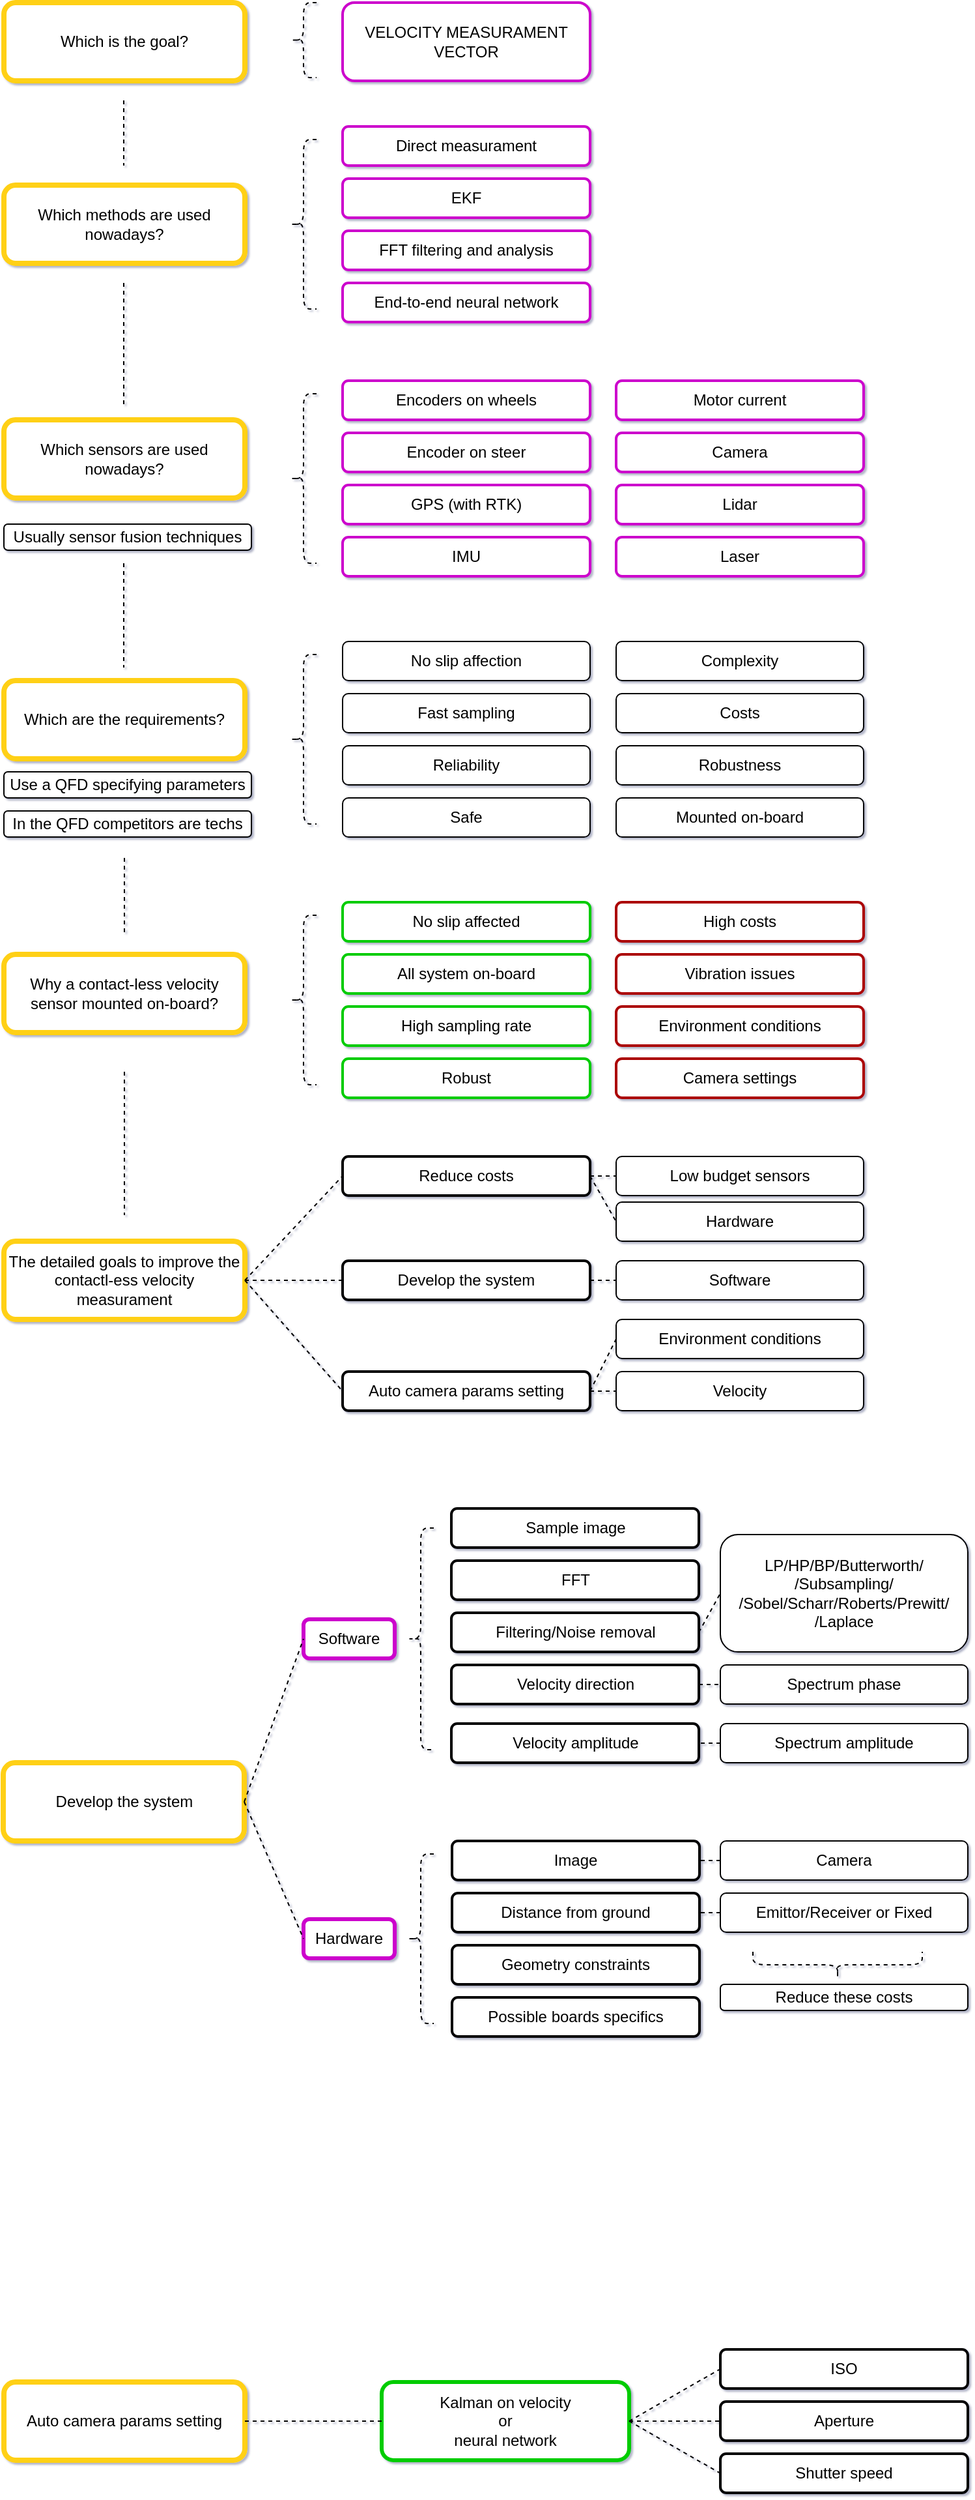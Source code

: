 <mxfile>
    <diagram id="7GuAjjzs_9jMdIzR8Z1F" name="Page-1">
        <mxGraphModel dx="1742" dy="771" grid="1" gridSize="10" guides="1" tooltips="1" connect="1" arrows="1" fold="1" page="1" pageScale="1" pageWidth="827" pageHeight="1169" background="none" math="0" shadow="1">
            <root>
                <mxCell id="0"/>
                <mxCell id="1" parent="0"/>
                <mxCell id="3" value="Which is the goal?" style="whiteSpace=wrap;html=1;rounded=1;strokeWidth=4;strokeColor=#FFD012;" parent="1" vertex="1">
                    <mxGeometry x="80" y="40" width="185" height="60" as="geometry"/>
                </mxCell>
                <mxCell id="4" value="Which methods are used nowadays?" style="whiteSpace=wrap;html=1;rounded=1;strokeWidth=4;strokeColor=#FFD012;" parent="1" vertex="1">
                    <mxGeometry x="80" y="180" width="185" height="60" as="geometry"/>
                </mxCell>
                <mxCell id="5" value="VELOCITY MEASURAMENT VECTOR" style="whiteSpace=wrap;html=1;rounded=1;strokeColor=#CC00CC;strokeWidth=2;" parent="1" vertex="1">
                    <mxGeometry x="340" y="40" width="190" height="60" as="geometry"/>
                </mxCell>
                <mxCell id="8" value="Encoders on wheels" style="whiteSpace=wrap;html=1;rounded=1;strokeColor=#CC00CC;strokeWidth=2;" parent="1" vertex="1">
                    <mxGeometry x="340" y="330" width="190" height="30" as="geometry"/>
                </mxCell>
                <mxCell id="11" value="GPS (with RTK)" style="whiteSpace=wrap;html=1;rounded=1;strokeColor=#CC00CC;strokeWidth=2;" parent="1" vertex="1">
                    <mxGeometry x="340" y="410" width="190" height="30" as="geometry"/>
                </mxCell>
                <mxCell id="12" value="EKF" style="whiteSpace=wrap;html=1;rounded=1;strokeColor=#CC00CC;strokeWidth=2;" parent="1" vertex="1">
                    <mxGeometry x="340" y="175" width="190" height="30" as="geometry"/>
                </mxCell>
                <mxCell id="13" value="End-to-end neural network" style="whiteSpace=wrap;html=1;rounded=1;strokeColor=#CC00CC;strokeWidth=2;" parent="1" vertex="1">
                    <mxGeometry x="340" y="255" width="190" height="30" as="geometry"/>
                </mxCell>
                <mxCell id="14" value="Direct measurament" style="whiteSpace=wrap;html=1;rounded=1;strokeColor=#CC00CC;strokeWidth=2;" parent="1" vertex="1">
                    <mxGeometry x="340" y="135" width="190" height="30" as="geometry"/>
                </mxCell>
                <mxCell id="15" value="Which sensors are used nowadays?" style="whiteSpace=wrap;html=1;rounded=1;strokeWidth=4;strokeColor=#FFD012;" parent="1" vertex="1">
                    <mxGeometry x="80" y="360" width="185" height="60" as="geometry"/>
                </mxCell>
                <mxCell id="16" value="FFT filtering and analysis" style="whiteSpace=wrap;html=1;rounded=1;strokeColor=#CC00CC;strokeWidth=2;" parent="1" vertex="1">
                    <mxGeometry x="340" y="215" width="190" height="30" as="geometry"/>
                </mxCell>
                <mxCell id="17" value="Laser" style="whiteSpace=wrap;html=1;rounded=1;strokeColor=#CC00CC;strokeWidth=2;" parent="1" vertex="1">
                    <mxGeometry x="550" y="450" width="190" height="30" as="geometry"/>
                </mxCell>
                <mxCell id="18" value="IMU" style="whiteSpace=wrap;html=1;rounded=1;strokeColor=#CC00CC;strokeWidth=2;" parent="1" vertex="1">
                    <mxGeometry x="340" y="450" width="190" height="30" as="geometry"/>
                </mxCell>
                <mxCell id="19" value="Motor current" style="whiteSpace=wrap;html=1;rounded=1;strokeColor=#CC00CC;strokeWidth=2;" parent="1" vertex="1">
                    <mxGeometry x="550" y="330" width="190" height="30" as="geometry"/>
                </mxCell>
                <mxCell id="20" value="Usually sensor fusion techniques" style="whiteSpace=wrap;html=1;rounded=1;" parent="1" vertex="1">
                    <mxGeometry x="80" y="440" width="190" height="20" as="geometry"/>
                </mxCell>
                <mxCell id="21" value="Camera" style="whiteSpace=wrap;html=1;rounded=1;strokeColor=#CC00CC;strokeWidth=2;" parent="1" vertex="1">
                    <mxGeometry x="550" y="370" width="190" height="30" as="geometry"/>
                </mxCell>
                <mxCell id="22" value="Lidar" style="whiteSpace=wrap;html=1;rounded=1;strokeColor=#CC00CC;strokeWidth=2;" parent="1" vertex="1">
                    <mxGeometry x="550" y="410" width="190" height="30" as="geometry"/>
                </mxCell>
                <mxCell id="23" value="Encoder on steer" style="whiteSpace=wrap;html=1;rounded=1;strokeColor=#CC00CC;strokeWidth=2;" parent="1" vertex="1">
                    <mxGeometry x="340" y="370" width="190" height="30" as="geometry"/>
                </mxCell>
                <mxCell id="24" value="Which are the requirements?" style="whiteSpace=wrap;html=1;rounded=1;strokeWidth=4;strokeColor=#FFD012;" parent="1" vertex="1">
                    <mxGeometry x="80" y="560" width="185" height="60" as="geometry"/>
                </mxCell>
                <mxCell id="25" value="Use a QFD specifying parameters" style="whiteSpace=wrap;html=1;rounded=1;" parent="1" vertex="1">
                    <mxGeometry x="80" y="630" width="190" height="20" as="geometry"/>
                </mxCell>
                <mxCell id="27" value="In the QFD competitors are techs" style="whiteSpace=wrap;html=1;rounded=1;" parent="1" vertex="1">
                    <mxGeometry x="80" y="660" width="190" height="20" as="geometry"/>
                </mxCell>
                <mxCell id="28" value="No slip affection" style="whiteSpace=wrap;html=1;rounded=1;" parent="1" vertex="1">
                    <mxGeometry x="340" y="530" width="190" height="30" as="geometry"/>
                </mxCell>
                <mxCell id="29" value="Reliability" style="whiteSpace=wrap;html=1;rounded=1;" parent="1" vertex="1">
                    <mxGeometry x="340" y="610" width="190" height="30" as="geometry"/>
                </mxCell>
                <mxCell id="30" value="Mounted on-board" style="whiteSpace=wrap;html=1;rounded=1;" parent="1" vertex="1">
                    <mxGeometry x="550" y="650" width="190" height="30" as="geometry"/>
                </mxCell>
                <mxCell id="31" value="Safe" style="whiteSpace=wrap;html=1;rounded=1;" parent="1" vertex="1">
                    <mxGeometry x="340" y="650" width="190" height="30" as="geometry"/>
                </mxCell>
                <mxCell id="32" value="Complexity" style="whiteSpace=wrap;html=1;rounded=1;" parent="1" vertex="1">
                    <mxGeometry x="550" y="530" width="190" height="30" as="geometry"/>
                </mxCell>
                <mxCell id="33" value="Costs" style="whiteSpace=wrap;html=1;rounded=1;" parent="1" vertex="1">
                    <mxGeometry x="550" y="570" width="190" height="30" as="geometry"/>
                </mxCell>
                <mxCell id="34" value="Robustness" style="whiteSpace=wrap;html=1;rounded=1;" parent="1" vertex="1">
                    <mxGeometry x="550" y="610" width="190" height="30" as="geometry"/>
                </mxCell>
                <mxCell id="35" value="Fast sampling" style="whiteSpace=wrap;html=1;rounded=1;" parent="1" vertex="1">
                    <mxGeometry x="340" y="570" width="190" height="30" as="geometry"/>
                </mxCell>
                <mxCell id="36" value="Why a contact-less velocity sensor mounted on-board?" style="whiteSpace=wrap;html=1;rounded=1;strokeWidth=4;strokeColor=#FFD012;" parent="1" vertex="1">
                    <mxGeometry x="80" y="770" width="185" height="60" as="geometry"/>
                </mxCell>
                <mxCell id="38" value="No slip affected" style="whiteSpace=wrap;html=1;rounded=1;strokeColor=#00CC00;strokeWidth=2;" parent="1" vertex="1">
                    <mxGeometry x="340" y="730" width="190" height="30" as="geometry"/>
                </mxCell>
                <mxCell id="39" value="High sampling rate" style="whiteSpace=wrap;html=1;rounded=1;strokeColor=#00CC00;strokeWidth=2;" parent="1" vertex="1">
                    <mxGeometry x="340" y="810" width="190" height="30" as="geometry"/>
                </mxCell>
                <mxCell id="41" value="Robust" style="whiteSpace=wrap;html=1;rounded=1;strokeColor=#00CC00;strokeWidth=2;" parent="1" vertex="1">
                    <mxGeometry x="340" y="850" width="190" height="30" as="geometry"/>
                </mxCell>
                <mxCell id="45" value="All system on-board" style="whiteSpace=wrap;html=1;rounded=1;strokeColor=#00CC00;strokeWidth=2;" parent="1" vertex="1">
                    <mxGeometry x="340" y="770" width="190" height="30" as="geometry"/>
                </mxCell>
                <mxCell id="47" value="High costs" style="whiteSpace=wrap;html=1;rounded=1;strokeWidth=2;strokeColor=#AB0000;" parent="1" vertex="1">
                    <mxGeometry x="550" y="730" width="190" height="30" as="geometry"/>
                </mxCell>
                <mxCell id="48" value="Environment conditions" style="whiteSpace=wrap;html=1;rounded=1;strokeWidth=2;strokeColor=#AB0000;" parent="1" vertex="1">
                    <mxGeometry x="550" y="810" width="190" height="30" as="geometry"/>
                </mxCell>
                <mxCell id="49" value="Camera settings" style="whiteSpace=wrap;html=1;rounded=1;strokeWidth=2;strokeColor=#AB0000;" parent="1" vertex="1">
                    <mxGeometry x="550" y="850" width="190" height="30" as="geometry"/>
                </mxCell>
                <mxCell id="50" value="Vibration issues" style="whiteSpace=wrap;html=1;rounded=1;strokeWidth=2;strokeColor=#AB0000;" parent="1" vertex="1">
                    <mxGeometry x="550" y="770" width="190" height="30" as="geometry"/>
                </mxCell>
                <mxCell id="51" value="The detailed goals to improve the contactl-ess velocity measurament" style="whiteSpace=wrap;html=1;rounded=1;strokeWidth=4;strokeColor=#FFD012;" parent="1" vertex="1">
                    <mxGeometry x="80" y="990" width="185" height="60" as="geometry"/>
                </mxCell>
                <mxCell id="52" value="Reduce costs" style="whiteSpace=wrap;html=1;rounded=1;strokeWidth=2;" parent="1" vertex="1">
                    <mxGeometry x="340" y="925" width="190" height="30" as="geometry"/>
                </mxCell>
                <mxCell id="53" value="Develop the system" style="whiteSpace=wrap;html=1;rounded=1;strokeWidth=2;" parent="1" vertex="1">
                    <mxGeometry x="340" y="1005" width="190" height="30" as="geometry"/>
                </mxCell>
                <mxCell id="55" value="Low budget sensors" style="whiteSpace=wrap;html=1;rounded=1;" parent="1" vertex="1">
                    <mxGeometry x="550" y="925" width="190" height="30" as="geometry"/>
                </mxCell>
                <mxCell id="56" value="Hardware" style="whiteSpace=wrap;html=1;rounded=1;" parent="1" vertex="1">
                    <mxGeometry x="550" y="960" width="190" height="30" as="geometry"/>
                </mxCell>
                <mxCell id="57" value="Software" style="whiteSpace=wrap;html=1;rounded=1;" parent="1" vertex="1">
                    <mxGeometry x="550" y="1005" width="190" height="30" as="geometry"/>
                </mxCell>
                <mxCell id="fbQfAOmNvaya13AY3hEM-57" value="Auto camera params setting" style="whiteSpace=wrap;html=1;rounded=1;strokeWidth=2;" parent="1" vertex="1">
                    <mxGeometry x="340" y="1090" width="190" height="30" as="geometry"/>
                </mxCell>
                <mxCell id="fbQfAOmNvaya13AY3hEM-59" value="Environment conditions" style="whiteSpace=wrap;html=1;rounded=1;" parent="1" vertex="1">
                    <mxGeometry x="550" y="1050" width="190" height="30" as="geometry"/>
                </mxCell>
                <mxCell id="fbQfAOmNvaya13AY3hEM-60" value="Velocity" style="whiteSpace=wrap;html=1;rounded=1;" parent="1" vertex="1">
                    <mxGeometry x="550" y="1090" width="190" height="30" as="geometry"/>
                </mxCell>
                <mxCell id="fbQfAOmNvaya13AY3hEM-79" value="" style="endArrow=none;dashed=1;html=1;exitX=1;exitY=0.5;exitDx=0;exitDy=0;entryX=0;entryY=0.5;entryDx=0;entryDy=0;strokeColor=#000000;" parent="1" source="51" target="52" edge="1">
                    <mxGeometry width="50" height="50" relative="1" as="geometry">
                        <mxPoint x="740" y="840" as="sourcePoint"/>
                        <mxPoint x="790" y="790" as="targetPoint"/>
                    </mxGeometry>
                </mxCell>
                <mxCell id="fbQfAOmNvaya13AY3hEM-80" value="" style="endArrow=none;dashed=1;html=1;exitX=1;exitY=0.5;exitDx=0;exitDy=0;entryX=0;entryY=0.5;entryDx=0;entryDy=0;strokeColor=#000000;" parent="1" source="51" target="53" edge="1">
                    <mxGeometry width="50" height="50" relative="1" as="geometry">
                        <mxPoint x="740" y="840" as="sourcePoint"/>
                        <mxPoint x="790" y="790" as="targetPoint"/>
                    </mxGeometry>
                </mxCell>
                <mxCell id="fbQfAOmNvaya13AY3hEM-81" value="" style="endArrow=none;dashed=1;html=1;exitX=1;exitY=0.5;exitDx=0;exitDy=0;entryX=0;entryY=0.5;entryDx=0;entryDy=0;strokeColor=#000000;" parent="1" source="51" target="fbQfAOmNvaya13AY3hEM-57" edge="1">
                    <mxGeometry width="50" height="50" relative="1" as="geometry">
                        <mxPoint x="740" y="840" as="sourcePoint"/>
                        <mxPoint x="340" y="1090" as="targetPoint"/>
                    </mxGeometry>
                </mxCell>
                <mxCell id="fbQfAOmNvaya13AY3hEM-85" value="" style="endArrow=none;dashed=1;html=1;exitX=1;exitY=0.5;exitDx=0;exitDy=0;entryX=0;entryY=0.5;entryDx=0;entryDy=0;strokeColor=#000000;" parent="1" source="52" target="55" edge="1">
                    <mxGeometry width="50" height="50" relative="1" as="geometry">
                        <mxPoint x="740" y="840" as="sourcePoint"/>
                        <mxPoint x="790" y="790" as="targetPoint"/>
                    </mxGeometry>
                </mxCell>
                <mxCell id="fbQfAOmNvaya13AY3hEM-86" value="" style="endArrow=none;dashed=1;html=1;exitX=1;exitY=0.5;exitDx=0;exitDy=0;entryX=0;entryY=0.5;entryDx=0;entryDy=0;strokeColor=#000000;" parent="1" source="52" target="56" edge="1">
                    <mxGeometry width="50" height="50" relative="1" as="geometry">
                        <mxPoint x="740" y="890" as="sourcePoint"/>
                        <mxPoint x="790" y="840" as="targetPoint"/>
                    </mxGeometry>
                </mxCell>
                <mxCell id="fbQfAOmNvaya13AY3hEM-87" value="" style="endArrow=none;dashed=1;html=1;exitX=1;exitY=0.5;exitDx=0;exitDy=0;entryX=0;entryY=0.5;entryDx=0;entryDy=0;strokeColor=#000000;" parent="1" source="53" target="57" edge="1">
                    <mxGeometry width="50" height="50" relative="1" as="geometry">
                        <mxPoint x="740" y="890" as="sourcePoint"/>
                        <mxPoint x="790" y="840" as="targetPoint"/>
                    </mxGeometry>
                </mxCell>
                <mxCell id="fbQfAOmNvaya13AY3hEM-88" value="" style="endArrow=none;dashed=1;html=1;exitX=1;exitY=0.5;exitDx=0;exitDy=0;entryX=0;entryY=0.5;entryDx=0;entryDy=0;strokeColor=#000000;" parent="1" source="fbQfAOmNvaya13AY3hEM-57" target="fbQfAOmNvaya13AY3hEM-60" edge="1">
                    <mxGeometry width="50" height="50" relative="1" as="geometry">
                        <mxPoint x="740" y="890" as="sourcePoint"/>
                        <mxPoint x="790" y="840" as="targetPoint"/>
                    </mxGeometry>
                </mxCell>
                <mxCell id="fbQfAOmNvaya13AY3hEM-89" value="" style="endArrow=none;dashed=1;html=1;exitX=1;exitY=0.5;exitDx=0;exitDy=0;entryX=0;entryY=0.5;entryDx=0;entryDy=0;strokeColor=#000000;" parent="1" source="fbQfAOmNvaya13AY3hEM-57" target="fbQfAOmNvaya13AY3hEM-59" edge="1">
                    <mxGeometry width="50" height="50" relative="1" as="geometry">
                        <mxPoint x="740" y="890" as="sourcePoint"/>
                        <mxPoint x="790" y="840" as="targetPoint"/>
                    </mxGeometry>
                </mxCell>
                <mxCell id="fbQfAOmNvaya13AY3hEM-90" value="" style="shape=curlyBracket;whiteSpace=wrap;html=1;rounded=1;strokeWidth=1;dashed=1;strokeColor=#000000;" parent="1" vertex="1">
                    <mxGeometry x="300" y="740" width="20" height="130" as="geometry"/>
                </mxCell>
                <mxCell id="fbQfAOmNvaya13AY3hEM-91" value="" style="shape=curlyBracket;whiteSpace=wrap;html=1;rounded=1;strokeWidth=1;dashed=1;strokeColor=#000000;" parent="1" vertex="1">
                    <mxGeometry x="300" y="540" width="20" height="130" as="geometry"/>
                </mxCell>
                <mxCell id="fbQfAOmNvaya13AY3hEM-92" value="" style="shape=curlyBracket;whiteSpace=wrap;html=1;rounded=1;strokeWidth=1;dashed=1;strokeColor=#000000;" parent="1" vertex="1">
                    <mxGeometry x="300" y="340" width="20" height="130" as="geometry"/>
                </mxCell>
                <mxCell id="fbQfAOmNvaya13AY3hEM-93" value="" style="shape=curlyBracket;whiteSpace=wrap;html=1;rounded=1;strokeWidth=1;dashed=1;strokeColor=#000000;" parent="1" vertex="1">
                    <mxGeometry x="300" y="145" width="20" height="130" as="geometry"/>
                </mxCell>
                <mxCell id="fbQfAOmNvaya13AY3hEM-94" value="" style="shape=curlyBracket;whiteSpace=wrap;html=1;rounded=1;strokeWidth=1;dashed=1;strokeColor=#000000;" parent="1" vertex="1">
                    <mxGeometry x="300" y="40" width="20" height="57.5" as="geometry"/>
                </mxCell>
                <mxCell id="60" value="" style="line;strokeWidth=1;direction=south;html=1;dashed=1;strokeColor=#000000;" vertex="1" parent="1">
                    <mxGeometry x="167.5" y="860" width="10" height="110" as="geometry"/>
                </mxCell>
                <mxCell id="61" value="" style="line;strokeWidth=1;direction=south;html=1;dashed=1;strokeColor=#000000;" vertex="1" parent="1">
                    <mxGeometry x="167.5" y="696" width="10" height="60" as="geometry"/>
                </mxCell>
                <mxCell id="62" value="" style="line;strokeWidth=1;direction=south;html=1;dashed=1;strokeColor=#000000;" vertex="1" parent="1">
                    <mxGeometry x="167" y="470" width="10" height="80" as="geometry"/>
                </mxCell>
                <mxCell id="63" value="" style="line;strokeWidth=1;direction=south;html=1;dashed=1;strokeColor=#000000;" vertex="1" parent="1">
                    <mxGeometry x="167" y="255" width="10" height="95" as="geometry"/>
                </mxCell>
                <mxCell id="64" value="" style="line;strokeWidth=1;direction=south;html=1;dashed=1;strokeColor=#000000;" vertex="1" parent="1">
                    <mxGeometry x="167" y="115" width="10" height="50" as="geometry"/>
                </mxCell>
                <mxCell id="66" value="Develop the system" style="whiteSpace=wrap;html=1;rounded=1;strokeWidth=4;strokeColor=#FFD012;" vertex="1" parent="1">
                    <mxGeometry x="79.5" y="1390" width="185" height="60" as="geometry"/>
                </mxCell>
                <mxCell id="67" value="Software" style="whiteSpace=wrap;html=1;rounded=1;strokeWidth=3;strokeColor=#CC00CC;" vertex="1" parent="1">
                    <mxGeometry x="310" y="1280" width="70" height="30" as="geometry"/>
                </mxCell>
                <mxCell id="68" value="Hardware" style="whiteSpace=wrap;html=1;rounded=1;strokeWidth=3;strokeColor=#CC00CC;" vertex="1" parent="1">
                    <mxGeometry x="310" y="1510" width="70" height="30" as="geometry"/>
                </mxCell>
                <mxCell id="69" value="Sample image" style="whiteSpace=wrap;html=1;rounded=1;strokeWidth=2;" vertex="1" parent="1">
                    <mxGeometry x="423.5" y="1195" width="190" height="30" as="geometry"/>
                </mxCell>
                <mxCell id="70" value="FFT" style="whiteSpace=wrap;html=1;rounded=1;strokeWidth=2;" vertex="1" parent="1">
                    <mxGeometry x="423.5" y="1235" width="190" height="30" as="geometry"/>
                </mxCell>
                <mxCell id="71" value="Image" style="whiteSpace=wrap;html=1;rounded=1;strokeWidth=2;" vertex="1" parent="1">
                    <mxGeometry x="424" y="1450" width="190" height="30" as="geometry"/>
                </mxCell>
                <mxCell id="75" value="" style="endArrow=none;dashed=1;html=1;exitX=1;exitY=0.5;exitDx=0;exitDy=0;entryX=0;entryY=0.5;entryDx=0;entryDy=0;strokeColor=#000000;" edge="1" parent="1" source="66" target="67">
                    <mxGeometry width="50" height="50" relative="1" as="geometry">
                        <mxPoint x="740" y="1125" as="sourcePoint"/>
                        <mxPoint x="790" y="1075" as="targetPoint"/>
                    </mxGeometry>
                </mxCell>
                <mxCell id="76" value="" style="endArrow=none;dashed=1;html=1;exitX=1;exitY=0.5;exitDx=0;exitDy=0;entryX=0;entryY=0.5;entryDx=0;entryDy=0;strokeColor=#000000;" edge="1" parent="1" source="66" target="68">
                    <mxGeometry width="50" height="50" relative="1" as="geometry">
                        <mxPoint x="740" y="1125" as="sourcePoint"/>
                        <mxPoint x="790" y="1075" as="targetPoint"/>
                    </mxGeometry>
                </mxCell>
                <mxCell id="83" value="Filtering/Noise removal" style="whiteSpace=wrap;html=1;rounded=1;strokeWidth=2;" vertex="1" parent="1">
                    <mxGeometry x="423.5" y="1275" width="190" height="30" as="geometry"/>
                </mxCell>
                <mxCell id="84" value="Velocity direction" style="whiteSpace=wrap;html=1;rounded=1;strokeWidth=2;" vertex="1" parent="1">
                    <mxGeometry x="423.5" y="1315" width="190" height="30" as="geometry"/>
                </mxCell>
                <mxCell id="85" value="Velocity amplitude" style="whiteSpace=wrap;html=1;rounded=1;strokeWidth=2;" vertex="1" parent="1">
                    <mxGeometry x="423.5" y="1360" width="190" height="30" as="geometry"/>
                </mxCell>
                <mxCell id="86" value="LP/HP/BP/Butterworth/&lt;br&gt;/Subsampling/&lt;br&gt;/Sobel/Scharr/Roberts/Prewitt/&lt;br&gt;/Laplace" style="whiteSpace=wrap;html=1;rounded=1;" vertex="1" parent="1">
                    <mxGeometry x="630" y="1215" width="190" height="90" as="geometry"/>
                </mxCell>
                <mxCell id="87" value="" style="endArrow=none;dashed=1;html=1;exitX=1;exitY=0.5;exitDx=0;exitDy=0;entryX=0;entryY=0.5;entryDx=0;entryDy=0;strokeColor=#000000;" edge="1" parent="1" source="83" target="86">
                    <mxGeometry width="50" height="50" relative="1" as="geometry">
                        <mxPoint x="284.5" y="1435" as="sourcePoint"/>
                        <mxPoint x="330" y="1305" as="targetPoint"/>
                    </mxGeometry>
                </mxCell>
                <mxCell id="88" value="Spectrum phase" style="whiteSpace=wrap;html=1;rounded=1;" vertex="1" parent="1">
                    <mxGeometry x="630" y="1315" width="190" height="30" as="geometry"/>
                </mxCell>
                <mxCell id="89" value="" style="endArrow=none;dashed=1;html=1;exitX=1;exitY=0.5;exitDx=0;exitDy=0;entryX=0;entryY=0.5;entryDx=0;entryDy=0;strokeColor=#000000;" edge="1" parent="1" source="84" target="88">
                    <mxGeometry width="50" height="50" relative="1" as="geometry">
                        <mxPoint x="284.5" y="1435" as="sourcePoint"/>
                        <mxPoint x="330" y="1305" as="targetPoint"/>
                    </mxGeometry>
                </mxCell>
                <mxCell id="90" value="Spectrum amplitude" style="whiteSpace=wrap;html=1;rounded=1;" vertex="1" parent="1">
                    <mxGeometry x="630" y="1360" width="190" height="30" as="geometry"/>
                </mxCell>
                <mxCell id="91" value="" style="endArrow=none;dashed=1;html=1;exitX=0;exitY=0.5;exitDx=0;exitDy=0;entryX=1;entryY=0.5;entryDx=0;entryDy=0;strokeColor=#000000;" edge="1" parent="1" source="90" target="85">
                    <mxGeometry width="50" height="50" relative="1" as="geometry">
                        <mxPoint x="514.5" y="1575" as="sourcePoint"/>
                        <mxPoint x="560" y="1445" as="targetPoint"/>
                    </mxGeometry>
                </mxCell>
                <mxCell id="92" value="" style="shape=curlyBracket;whiteSpace=wrap;html=1;rounded=1;strokeWidth=1;dashed=1;strokeColor=#000000;" vertex="1" parent="1">
                    <mxGeometry x="390" y="1210" width="20" height="170" as="geometry"/>
                </mxCell>
                <mxCell id="93" value="Distance from ground" style="whiteSpace=wrap;html=1;rounded=1;strokeWidth=2;" vertex="1" parent="1">
                    <mxGeometry x="424" y="1490" width="190" height="30" as="geometry"/>
                </mxCell>
                <mxCell id="94" value="Camera&lt;span style=&quot;color: rgba(0 , 0 , 0 , 0) ; font-family: monospace ; font-size: 0px&quot;&gt;%3CmxGraphModel%3E%3Croot%3E%3CmxCell%20id%3D%220%22%2F%3E%3CmxCell%20id%3D%221%22%20parent%3D%220%22%2F%3E%3CmxCell%20id%3D%222%22%20value%3D%22Image%22%20style%3D%22whiteSpace%3Dwrap%3Bhtml%3D1%3Brounded%3D1%3B%22%20vertex%3D%221%22%20parent%3D%221%22%3E%3CmxGeometry%20x%3D%22414%22%20y%3D%221480%22%20width%3D%22190%22%20height%3D%2230%22%20as%3D%22geometry%22%2F%3E%3C%2FmxCell%3E%3C%2Froot%3E%3C%2FmxGraphModel%3E&lt;/span&gt;" style="whiteSpace=wrap;html=1;rounded=1;" vertex="1" parent="1">
                    <mxGeometry x="630" y="1450" width="190" height="30" as="geometry"/>
                </mxCell>
                <mxCell id="95" value="Emittor/Receiver or Fixed" style="whiteSpace=wrap;html=1;rounded=1;" vertex="1" parent="1">
                    <mxGeometry x="630" y="1490" width="190" height="30" as="geometry"/>
                </mxCell>
                <mxCell id="96" value="Geometry constraints" style="whiteSpace=wrap;html=1;rounded=1;strokeWidth=2;" vertex="1" parent="1">
                    <mxGeometry x="424" y="1530" width="190" height="30" as="geometry"/>
                </mxCell>
                <mxCell id="97" value="" style="endArrow=none;dashed=1;html=1;exitX=0;exitY=0.5;exitDx=0;exitDy=0;entryX=1;entryY=0.5;entryDx=0;entryDy=0;strokeColor=#000000;" edge="1" parent="1" source="94" target="71">
                    <mxGeometry width="50" height="50" relative="1" as="geometry">
                        <mxPoint x="284.5" y="1400" as="sourcePoint"/>
                        <mxPoint x="320" y="1505" as="targetPoint"/>
                    </mxGeometry>
                </mxCell>
                <mxCell id="99" value="" style="endArrow=none;dashed=1;html=1;exitX=0;exitY=0.5;exitDx=0;exitDy=0;entryX=1;entryY=0.5;entryDx=0;entryDy=0;strokeColor=#000000;" edge="1" parent="1" source="95" target="93">
                    <mxGeometry width="50" height="50" relative="1" as="geometry">
                        <mxPoint x="640" y="1475" as="sourcePoint"/>
                        <mxPoint x="624" y="1475" as="targetPoint"/>
                    </mxGeometry>
                </mxCell>
                <mxCell id="100" value="Possible boards specifics" style="whiteSpace=wrap;html=1;rounded=1;strokeWidth=2;" vertex="1" parent="1">
                    <mxGeometry x="424" y="1570" width="190" height="30" as="geometry"/>
                </mxCell>
                <mxCell id="101" value="" style="shape=curlyBracket;whiteSpace=wrap;html=1;rounded=1;strokeWidth=1;dashed=1;strokeColor=#000000;" vertex="1" parent="1">
                    <mxGeometry x="390" y="1460" width="20" height="130" as="geometry"/>
                </mxCell>
                <mxCell id="102" value="" style="shape=curlyBracket;whiteSpace=wrap;html=1;rounded=1;strokeWidth=1;dashed=1;strokeColor=#000000;size=0.5;rotation=-90;" vertex="1" parent="1">
                    <mxGeometry x="710" y="1480" width="20" height="130" as="geometry"/>
                </mxCell>
                <mxCell id="103" value="Reduce these costs" style="whiteSpace=wrap;html=1;rounded=1;" vertex="1" parent="1">
                    <mxGeometry x="630" y="1560" width="190" height="20" as="geometry"/>
                </mxCell>
                <mxCell id="104" value="Auto camera params setting" style="whiteSpace=wrap;html=1;rounded=1;strokeWidth=4;strokeColor=#FFD012;" vertex="1" parent="1">
                    <mxGeometry x="80" y="1865" width="185" height="60" as="geometry"/>
                </mxCell>
                <mxCell id="109" value="ISO" style="whiteSpace=wrap;html=1;rounded=1;strokeWidth=2;" vertex="1" parent="1">
                    <mxGeometry x="630" y="1840" width="190" height="30" as="geometry"/>
                </mxCell>
                <mxCell id="122" value="Aperture" style="whiteSpace=wrap;html=1;rounded=1;strokeWidth=2;" vertex="1" parent="1">
                    <mxGeometry x="630" y="1880" width="190" height="30" as="geometry"/>
                </mxCell>
                <mxCell id="125" value="Shutter speed" style="whiteSpace=wrap;html=1;rounded=1;strokeWidth=2;" vertex="1" parent="1">
                    <mxGeometry x="630" y="1920" width="190" height="30" as="geometry"/>
                </mxCell>
                <mxCell id="132" value="Kalman on velocity&lt;br&gt;or&lt;br&gt;neural network" style="whiteSpace=wrap;html=1;rounded=1;strokeWidth=3;strokeColor=#00CC00;" vertex="1" parent="1">
                    <mxGeometry x="370" y="1865" width="190" height="60" as="geometry"/>
                </mxCell>
                <mxCell id="133" value="" style="endArrow=none;dashed=1;html=1;exitX=1;exitY=0.5;exitDx=0;exitDy=0;entryX=0;entryY=0.5;entryDx=0;entryDy=0;strokeColor=#000000;" edge="1" parent="1" source="104" target="132">
                    <mxGeometry width="50" height="50" relative="1" as="geometry">
                        <mxPoint x="300" y="1830" as="sourcePoint"/>
                        <mxPoint x="345.5" y="1935" as="targetPoint"/>
                    </mxGeometry>
                </mxCell>
                <mxCell id="135" value="" style="endArrow=none;dashed=1;html=1;exitX=1;exitY=0.5;exitDx=0;exitDy=0;entryX=0;entryY=0.5;entryDx=0;entryDy=0;strokeColor=#000000;" edge="1" parent="1" source="132" target="109">
                    <mxGeometry width="50" height="50" relative="1" as="geometry">
                        <mxPoint x="490" y="1840" as="sourcePoint"/>
                        <mxPoint x="595" y="1840" as="targetPoint"/>
                    </mxGeometry>
                </mxCell>
                <mxCell id="136" value="" style="endArrow=none;dashed=1;html=1;exitX=1;exitY=0.5;exitDx=0;exitDy=0;entryX=0;entryY=0.5;entryDx=0;entryDy=0;strokeColor=#000000;" edge="1" parent="1" source="132" target="122">
                    <mxGeometry width="50" height="50" relative="1" as="geometry">
                        <mxPoint x="285" y="1915" as="sourcePoint"/>
                        <mxPoint x="390" y="1915" as="targetPoint"/>
                    </mxGeometry>
                </mxCell>
                <mxCell id="137" value="" style="endArrow=none;dashed=1;html=1;exitX=1;exitY=0.5;exitDx=0;exitDy=0;entryX=0;entryY=0.5;entryDx=0;entryDy=0;strokeColor=#000000;" edge="1" parent="1" source="132" target="125">
                    <mxGeometry width="50" height="50" relative="1" as="geometry">
                        <mxPoint x="295" y="1925" as="sourcePoint"/>
                        <mxPoint x="400" y="1925" as="targetPoint"/>
                    </mxGeometry>
                </mxCell>
            </root>
        </mxGraphModel>
    </diagram>
</mxfile>